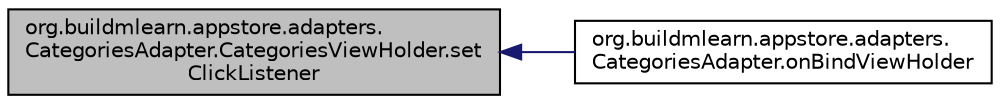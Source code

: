 digraph "org.buildmlearn.appstore.adapters.CategoriesAdapter.CategoriesViewHolder.setClickListener"
{
 // INTERACTIVE_SVG=YES
  bgcolor="transparent";
  edge [fontname="Helvetica",fontsize="10",labelfontname="Helvetica",labelfontsize="10"];
  node [fontname="Helvetica",fontsize="10",shape=record];
  rankdir="LR";
  Node1 [label="org.buildmlearn.appstore.adapters.\lCategoriesAdapter.CategoriesViewHolder.set\lClickListener",height=0.2,width=0.4,color="black", fillcolor="grey75", style="filled", fontcolor="black"];
  Node1 -> Node2 [dir="back",color="midnightblue",fontsize="10",style="solid",fontname="Helvetica"];
  Node2 [label="org.buildmlearn.appstore.adapters.\lCategoriesAdapter.onBindViewHolder",height=0.2,width=0.4,color="black",URL="$df/de6/classorg_1_1buildmlearn_1_1appstore_1_1adapters_1_1_categories_adapter.html#af9bbdd82c8170ec63f1977d1197f163d",tooltip="Binds the content to the view. "];
}
